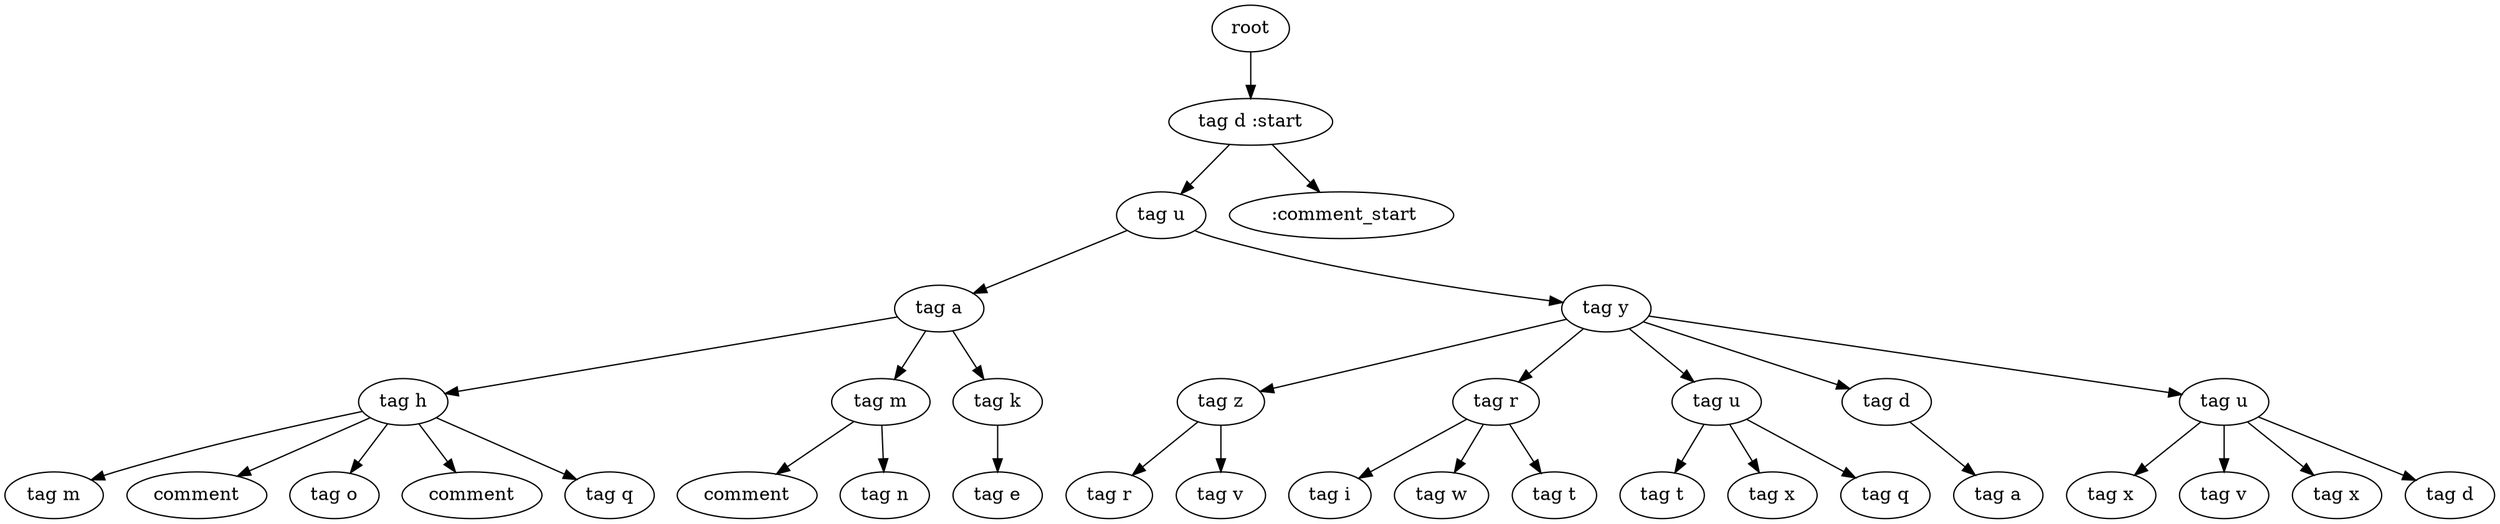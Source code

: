 digraph Tree{
0[label="root"];
0->00
00[label="tag d :start"];
00->000
000[label="tag u"];
000->0000
0000[label="tag a"];
0000->00000
00000[label="tag h"];
00000->000000
000000[label="tag m"];
00000->000001
000001[label="comment"];
00000->000002
000002[label="tag o"];
00000->000003
000003[label="comment"];
00000->000004
000004[label="tag q"];
0000->00001
00001[label="tag m"];
00001->000010
000010[label="comment"];
00001->000011
000011[label="tag n"];
0000->00002
00002[label="tag k"];
00002->000020
000020[label="tag e"];
000->0001
0001[label="tag y"];
0001->00010
00010[label="tag z"];
00010->000100
000100[label="tag r"];
00010->000101
000101[label="tag v"];
0001->00011
00011[label="tag r"];
00011->000110
000110[label="tag i"];
00011->000111
000111[label="tag w"];
00011->000112
000112[label="tag t"];
0001->00012
00012[label="tag u"];
00012->000120
000120[label="tag t"];
00012->000121
000121[label="tag x"];
00012->000122
000122[label="tag q"];
0001->00013
00013[label="tag d"];
00013->000130
000130[label="tag a"];
0001->00014
00014[label="tag u"];
00014->000140
000140[label="tag x"];
00014->000141
000141[label="tag v"];
00014->000142
000142[label="tag x"];
00014->000143
000143[label="tag d"];
00->001
001[label=" :comment_start"];
}
